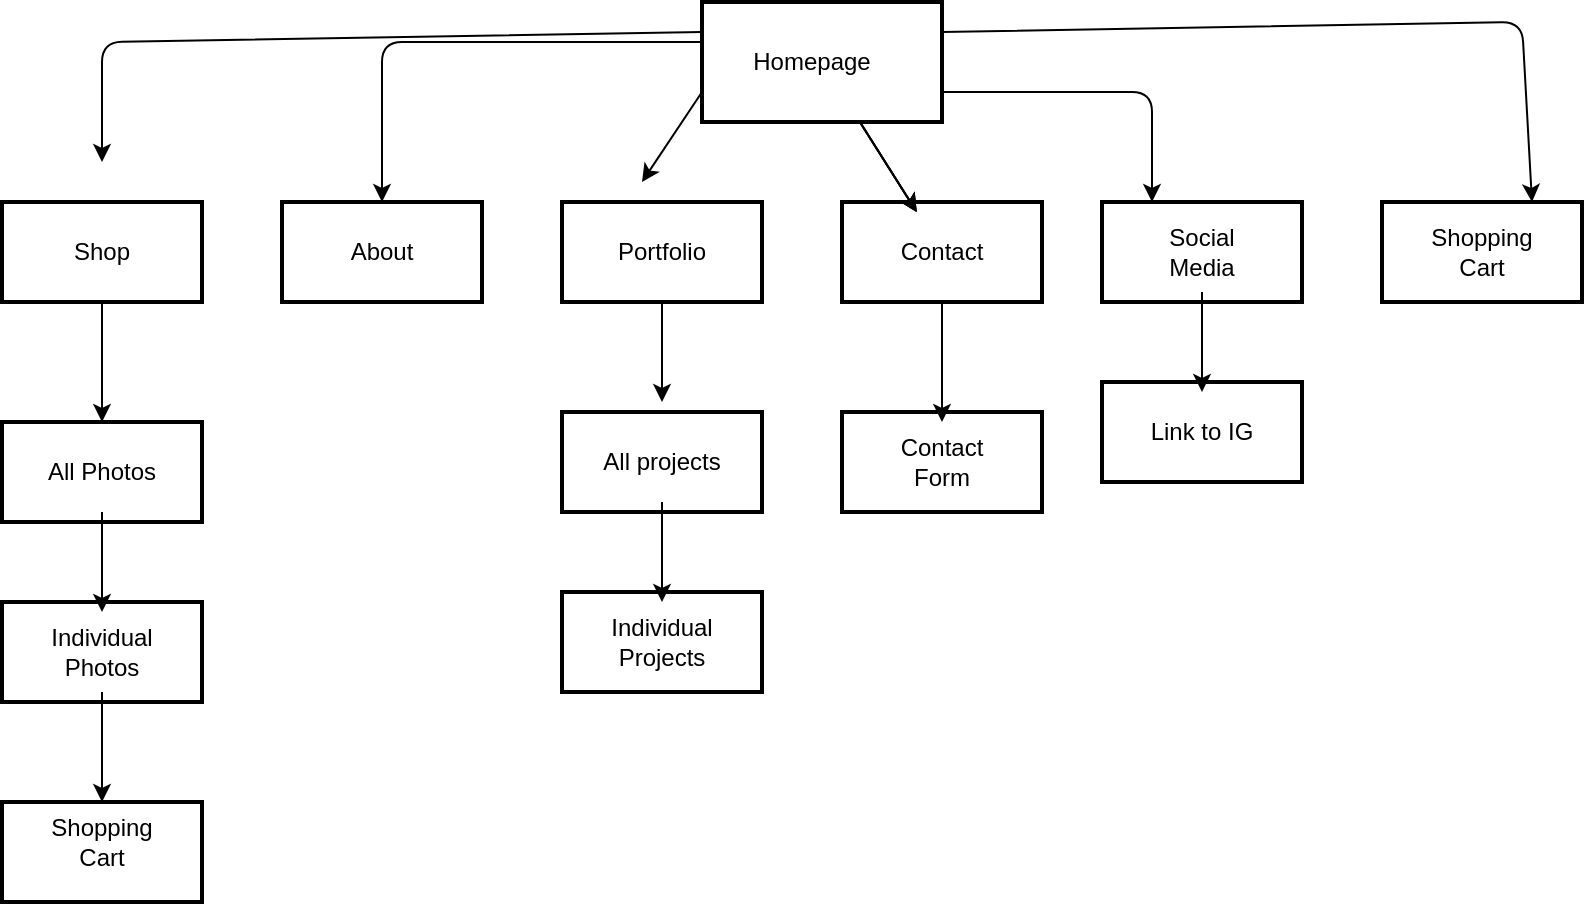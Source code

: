 <mxfile>
    <diagram id="VRem5PB8iZiKLmbyapy8" name="Page-1">
        <mxGraphModel dx="818" dy="575" grid="1" gridSize="10" guides="1" tooltips="1" connect="1" arrows="1" fold="1" page="1" pageScale="1" pageWidth="850" pageHeight="1100" math="0" shadow="0">
            <root>
                <mxCell id="0"/>
                <mxCell id="1" parent="0"/>
                <mxCell id="2" value="Homepage" style="text;html=1;strokeColor=none;fillColor=none;align=center;verticalAlign=middle;whiteSpace=wrap;rounded=0;" vertex="1" parent="1">
                    <mxGeometry x="390" y="60" width="70" height="40" as="geometry"/>
                </mxCell>
                <mxCell id="45" value="" style="edgeStyle=none;html=1;" edge="1" parent="1" source="3" target="20">
                    <mxGeometry relative="1" as="geometry"/>
                </mxCell>
                <mxCell id="46" value="" style="edgeStyle=none;html=1;" edge="1" parent="1" source="3" target="20">
                    <mxGeometry relative="1" as="geometry"/>
                </mxCell>
                <mxCell id="47" value="" style="edgeStyle=none;html=1;" edge="1" parent="1" source="3" target="20">
                    <mxGeometry relative="1" as="geometry"/>
                </mxCell>
                <mxCell id="3" value="" style="rounded=0;whiteSpace=wrap;html=1;fillColor=none;strokeWidth=2;" vertex="1" parent="1">
                    <mxGeometry x="370" y="50" width="120" height="60" as="geometry"/>
                </mxCell>
                <mxCell id="24" value="" style="edgeStyle=none;html=1;" edge="1" parent="1" source="4" target="23">
                    <mxGeometry relative="1" as="geometry"/>
                </mxCell>
                <mxCell id="4" value="" style="rounded=0;whiteSpace=wrap;html=1;fillColor=none;strokeWidth=2;" vertex="1" parent="1">
                    <mxGeometry x="20" y="150" width="100" height="50" as="geometry"/>
                </mxCell>
                <mxCell id="9" value="" style="rounded=0;whiteSpace=wrap;html=1;fillColor=none;strokeWidth=2;" vertex="1" parent="1">
                    <mxGeometry x="160" y="150" width="100" height="50" as="geometry"/>
                </mxCell>
                <mxCell id="10" value="" style="rounded=0;whiteSpace=wrap;html=1;fillColor=none;strokeWidth=2;" vertex="1" parent="1">
                    <mxGeometry x="300" y="150" width="100" height="50" as="geometry"/>
                </mxCell>
                <mxCell id="41" value="" style="edgeStyle=none;html=1;" edge="1" parent="1" source="11" target="40">
                    <mxGeometry relative="1" as="geometry"/>
                </mxCell>
                <mxCell id="11" value="" style="rounded=0;whiteSpace=wrap;html=1;fillColor=none;strokeWidth=2;" vertex="1" parent="1">
                    <mxGeometry x="440" y="150" width="100" height="50" as="geometry"/>
                </mxCell>
                <mxCell id="12" value="" style="rounded=0;whiteSpace=wrap;html=1;fillColor=none;strokeWidth=2;" vertex="1" parent="1">
                    <mxGeometry x="570" y="150" width="100" height="50" as="geometry"/>
                </mxCell>
                <mxCell id="13" value="" style="rounded=0;whiteSpace=wrap;html=1;fillColor=none;strokeWidth=2;" vertex="1" parent="1">
                    <mxGeometry x="710" y="150" width="100" height="50" as="geometry"/>
                </mxCell>
                <mxCell id="15" value="Portfolio" style="text;html=1;strokeColor=none;fillColor=none;align=center;verticalAlign=middle;whiteSpace=wrap;rounded=0;" vertex="1" parent="1">
                    <mxGeometry x="315" y="155" width="70" height="40" as="geometry"/>
                </mxCell>
                <mxCell id="16" value="Shop" style="text;html=1;strokeColor=none;fillColor=none;align=center;verticalAlign=middle;whiteSpace=wrap;rounded=0;" vertex="1" parent="1">
                    <mxGeometry x="35" y="155" width="70" height="40" as="geometry"/>
                </mxCell>
                <mxCell id="17" value="About" style="text;html=1;strokeColor=none;fillColor=none;align=center;verticalAlign=middle;whiteSpace=wrap;rounded=0;" vertex="1" parent="1">
                    <mxGeometry x="175" y="155" width="70" height="40" as="geometry"/>
                </mxCell>
                <mxCell id="20" value="Contact" style="text;html=1;strokeColor=none;fillColor=none;align=center;verticalAlign=middle;whiteSpace=wrap;rounded=0;" vertex="1" parent="1">
                    <mxGeometry x="455" y="155" width="70" height="40" as="geometry"/>
                </mxCell>
                <mxCell id="44" value="" style="edgeStyle=none;html=1;" edge="1" parent="1" source="21" target="43">
                    <mxGeometry relative="1" as="geometry"/>
                </mxCell>
                <mxCell id="21" value="Social Media" style="text;html=1;strokeColor=none;fillColor=none;align=center;verticalAlign=middle;whiteSpace=wrap;rounded=0;" vertex="1" parent="1">
                    <mxGeometry x="585" y="155" width="70" height="40" as="geometry"/>
                </mxCell>
                <mxCell id="22" value="Shopping Cart" style="text;html=1;strokeColor=none;fillColor=none;align=center;verticalAlign=middle;whiteSpace=wrap;rounded=0;" vertex="1" parent="1">
                    <mxGeometry x="725" y="155" width="70" height="40" as="geometry"/>
                </mxCell>
                <mxCell id="23" value="" style="rounded=0;whiteSpace=wrap;html=1;fillColor=none;strokeWidth=2;" vertex="1" parent="1">
                    <mxGeometry x="20" y="260" width="100" height="50" as="geometry"/>
                </mxCell>
                <mxCell id="30" value="" style="edgeStyle=none;html=1;" edge="1" parent="1" source="25" target="27">
                    <mxGeometry relative="1" as="geometry"/>
                </mxCell>
                <mxCell id="25" value="All Photos" style="text;html=1;strokeColor=none;fillColor=none;align=center;verticalAlign=middle;whiteSpace=wrap;rounded=0;" vertex="1" parent="1">
                    <mxGeometry x="35" y="265" width="70" height="40" as="geometry"/>
                </mxCell>
                <mxCell id="26" value="" style="rounded=0;whiteSpace=wrap;html=1;fillColor=none;strokeWidth=2;" vertex="1" parent="1">
                    <mxGeometry x="20" y="350" width="100" height="50" as="geometry"/>
                </mxCell>
                <mxCell id="31" value="" style="edgeStyle=none;html=1;" edge="1" parent="1" source="27" target="29">
                    <mxGeometry relative="1" as="geometry"/>
                </mxCell>
                <mxCell id="27" value="Individual Photos" style="text;html=1;strokeColor=none;fillColor=none;align=center;verticalAlign=middle;whiteSpace=wrap;rounded=0;" vertex="1" parent="1">
                    <mxGeometry x="35" y="355" width="70" height="40" as="geometry"/>
                </mxCell>
                <mxCell id="28" value="" style="rounded=0;whiteSpace=wrap;html=1;fillColor=none;strokeWidth=2;" vertex="1" parent="1">
                    <mxGeometry x="20" y="450" width="100" height="50" as="geometry"/>
                </mxCell>
                <mxCell id="29" value="Shopping Cart" style="text;html=1;strokeColor=none;fillColor=none;align=center;verticalAlign=middle;whiteSpace=wrap;rounded=0;" vertex="1" parent="1">
                    <mxGeometry x="35" y="450" width="70" height="40" as="geometry"/>
                </mxCell>
                <mxCell id="32" value="" style="edgeStyle=none;html=1;" edge="1" parent="1">
                    <mxGeometry relative="1" as="geometry">
                        <mxPoint x="350" y="200" as="sourcePoint"/>
                        <mxPoint x="350" y="250" as="targetPoint"/>
                    </mxGeometry>
                </mxCell>
                <mxCell id="34" value="" style="rounded=0;whiteSpace=wrap;html=1;fillColor=none;strokeWidth=2;" vertex="1" parent="1">
                    <mxGeometry x="300" y="255" width="100" height="50" as="geometry"/>
                </mxCell>
                <mxCell id="35" value="" style="edgeStyle=none;html=1;" edge="1" parent="1" source="36" target="38">
                    <mxGeometry relative="1" as="geometry"/>
                </mxCell>
                <mxCell id="36" value="All projects" style="text;html=1;strokeColor=none;fillColor=none;align=center;verticalAlign=middle;whiteSpace=wrap;rounded=0;" vertex="1" parent="1">
                    <mxGeometry x="315" y="260" width="70" height="40" as="geometry"/>
                </mxCell>
                <mxCell id="37" value="" style="rounded=0;whiteSpace=wrap;html=1;fillColor=none;strokeWidth=2;" vertex="1" parent="1">
                    <mxGeometry x="300" y="345" width="100" height="50" as="geometry"/>
                </mxCell>
                <mxCell id="38" value="Individual Projects" style="text;html=1;strokeColor=none;fillColor=none;align=center;verticalAlign=middle;whiteSpace=wrap;rounded=0;" vertex="1" parent="1">
                    <mxGeometry x="315" y="350" width="70" height="40" as="geometry"/>
                </mxCell>
                <mxCell id="39" value="" style="rounded=0;whiteSpace=wrap;html=1;fillColor=none;strokeWidth=2;" vertex="1" parent="1">
                    <mxGeometry x="440" y="255" width="100" height="50" as="geometry"/>
                </mxCell>
                <mxCell id="40" value="Contact Form" style="text;html=1;strokeColor=none;fillColor=none;align=center;verticalAlign=middle;whiteSpace=wrap;rounded=0;" vertex="1" parent="1">
                    <mxGeometry x="455" y="260" width="70" height="40" as="geometry"/>
                </mxCell>
                <mxCell id="42" value="" style="rounded=0;whiteSpace=wrap;html=1;fillColor=none;strokeWidth=2;" vertex="1" parent="1">
                    <mxGeometry x="570" y="240" width="100" height="50" as="geometry"/>
                </mxCell>
                <mxCell id="43" value="Link to IG" style="text;html=1;strokeColor=none;fillColor=none;align=center;verticalAlign=middle;whiteSpace=wrap;rounded=0;" vertex="1" parent="1">
                    <mxGeometry x="585" y="245" width="70" height="40" as="geometry"/>
                </mxCell>
                <mxCell id="48" value="" style="endArrow=classic;html=1;exitX=0;exitY=0.75;exitDx=0;exitDy=0;" edge="1" parent="1" source="3">
                    <mxGeometry width="50" height="50" relative="1" as="geometry">
                        <mxPoint x="380" y="340" as="sourcePoint"/>
                        <mxPoint x="340" y="140" as="targetPoint"/>
                    </mxGeometry>
                </mxCell>
                <mxCell id="49" value="" style="endArrow=classic;html=1;entryX=0.5;entryY=0;entryDx=0;entryDy=0;" edge="1" parent="1" target="9">
                    <mxGeometry width="50" height="50" relative="1" as="geometry">
                        <mxPoint x="370" y="70" as="sourcePoint"/>
                        <mxPoint x="350" y="150" as="targetPoint"/>
                        <Array as="points">
                            <mxPoint x="210" y="70"/>
                        </Array>
                    </mxGeometry>
                </mxCell>
                <mxCell id="50" value="" style="endArrow=classic;html=1;exitX=0;exitY=0.25;exitDx=0;exitDy=0;" edge="1" parent="1" source="3">
                    <mxGeometry width="50" height="50" relative="1" as="geometry">
                        <mxPoint x="390" y="115" as="sourcePoint"/>
                        <mxPoint x="70" y="130" as="targetPoint"/>
                        <Array as="points">
                            <mxPoint x="70" y="70"/>
                        </Array>
                    </mxGeometry>
                </mxCell>
                <mxCell id="51" value="" style="endArrow=classic;html=1;exitX=1;exitY=0.75;exitDx=0;exitDy=0;entryX=0.25;entryY=0;entryDx=0;entryDy=0;" edge="1" parent="1" source="3" target="12">
                    <mxGeometry width="50" height="50" relative="1" as="geometry">
                        <mxPoint x="400" y="125" as="sourcePoint"/>
                        <mxPoint x="370" y="170" as="targetPoint"/>
                        <Array as="points">
                            <mxPoint x="595" y="95"/>
                        </Array>
                    </mxGeometry>
                </mxCell>
                <mxCell id="52" value="" style="endArrow=classic;html=1;exitX=1;exitY=0.25;exitDx=0;exitDy=0;entryX=0.75;entryY=0;entryDx=0;entryDy=0;" edge="1" parent="1" source="3" target="13">
                    <mxGeometry width="50" height="50" relative="1" as="geometry">
                        <mxPoint x="410" y="135" as="sourcePoint"/>
                        <mxPoint x="380" y="180" as="targetPoint"/>
                        <Array as="points">
                            <mxPoint x="780" y="60"/>
                        </Array>
                    </mxGeometry>
                </mxCell>
            </root>
        </mxGraphModel>
    </diagram>
</mxfile>